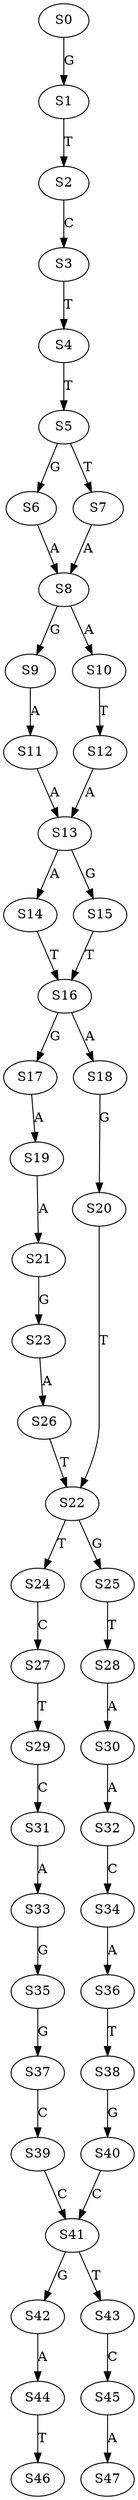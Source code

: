strict digraph  {
	S0 -> S1 [ label = G ];
	S1 -> S2 [ label = T ];
	S2 -> S3 [ label = C ];
	S3 -> S4 [ label = T ];
	S4 -> S5 [ label = T ];
	S5 -> S6 [ label = G ];
	S5 -> S7 [ label = T ];
	S6 -> S8 [ label = A ];
	S7 -> S8 [ label = A ];
	S8 -> S9 [ label = G ];
	S8 -> S10 [ label = A ];
	S9 -> S11 [ label = A ];
	S10 -> S12 [ label = T ];
	S11 -> S13 [ label = A ];
	S12 -> S13 [ label = A ];
	S13 -> S14 [ label = A ];
	S13 -> S15 [ label = G ];
	S14 -> S16 [ label = T ];
	S15 -> S16 [ label = T ];
	S16 -> S17 [ label = G ];
	S16 -> S18 [ label = A ];
	S17 -> S19 [ label = A ];
	S18 -> S20 [ label = G ];
	S19 -> S21 [ label = A ];
	S20 -> S22 [ label = T ];
	S21 -> S23 [ label = G ];
	S22 -> S24 [ label = T ];
	S22 -> S25 [ label = G ];
	S23 -> S26 [ label = A ];
	S24 -> S27 [ label = C ];
	S25 -> S28 [ label = T ];
	S26 -> S22 [ label = T ];
	S27 -> S29 [ label = T ];
	S28 -> S30 [ label = A ];
	S29 -> S31 [ label = C ];
	S30 -> S32 [ label = A ];
	S31 -> S33 [ label = A ];
	S32 -> S34 [ label = C ];
	S33 -> S35 [ label = G ];
	S34 -> S36 [ label = A ];
	S35 -> S37 [ label = G ];
	S36 -> S38 [ label = T ];
	S37 -> S39 [ label = C ];
	S38 -> S40 [ label = G ];
	S39 -> S41 [ label = C ];
	S40 -> S41 [ label = C ];
	S41 -> S42 [ label = G ];
	S41 -> S43 [ label = T ];
	S42 -> S44 [ label = A ];
	S43 -> S45 [ label = C ];
	S44 -> S46 [ label = T ];
	S45 -> S47 [ label = A ];
}
